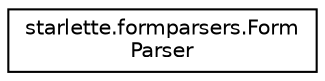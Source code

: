 digraph "Graphical Class Hierarchy"
{
 // LATEX_PDF_SIZE
  edge [fontname="Helvetica",fontsize="10",labelfontname="Helvetica",labelfontsize="10"];
  node [fontname="Helvetica",fontsize="10",shape=record];
  rankdir="LR";
  Node0 [label="starlette.formparsers.Form\lParser",height=0.2,width=0.4,color="black", fillcolor="white", style="filled",URL="$classstarlette_1_1formparsers_1_1FormParser.html",tooltip=" "];
}
